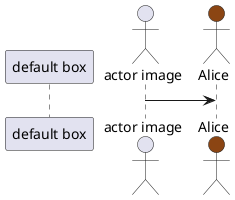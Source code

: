 @startuml

participant "default box" as particpantA

actor "actor image" as actorI


actor "Alice" as A #SaddleBrown

actorI -> A

@enduml